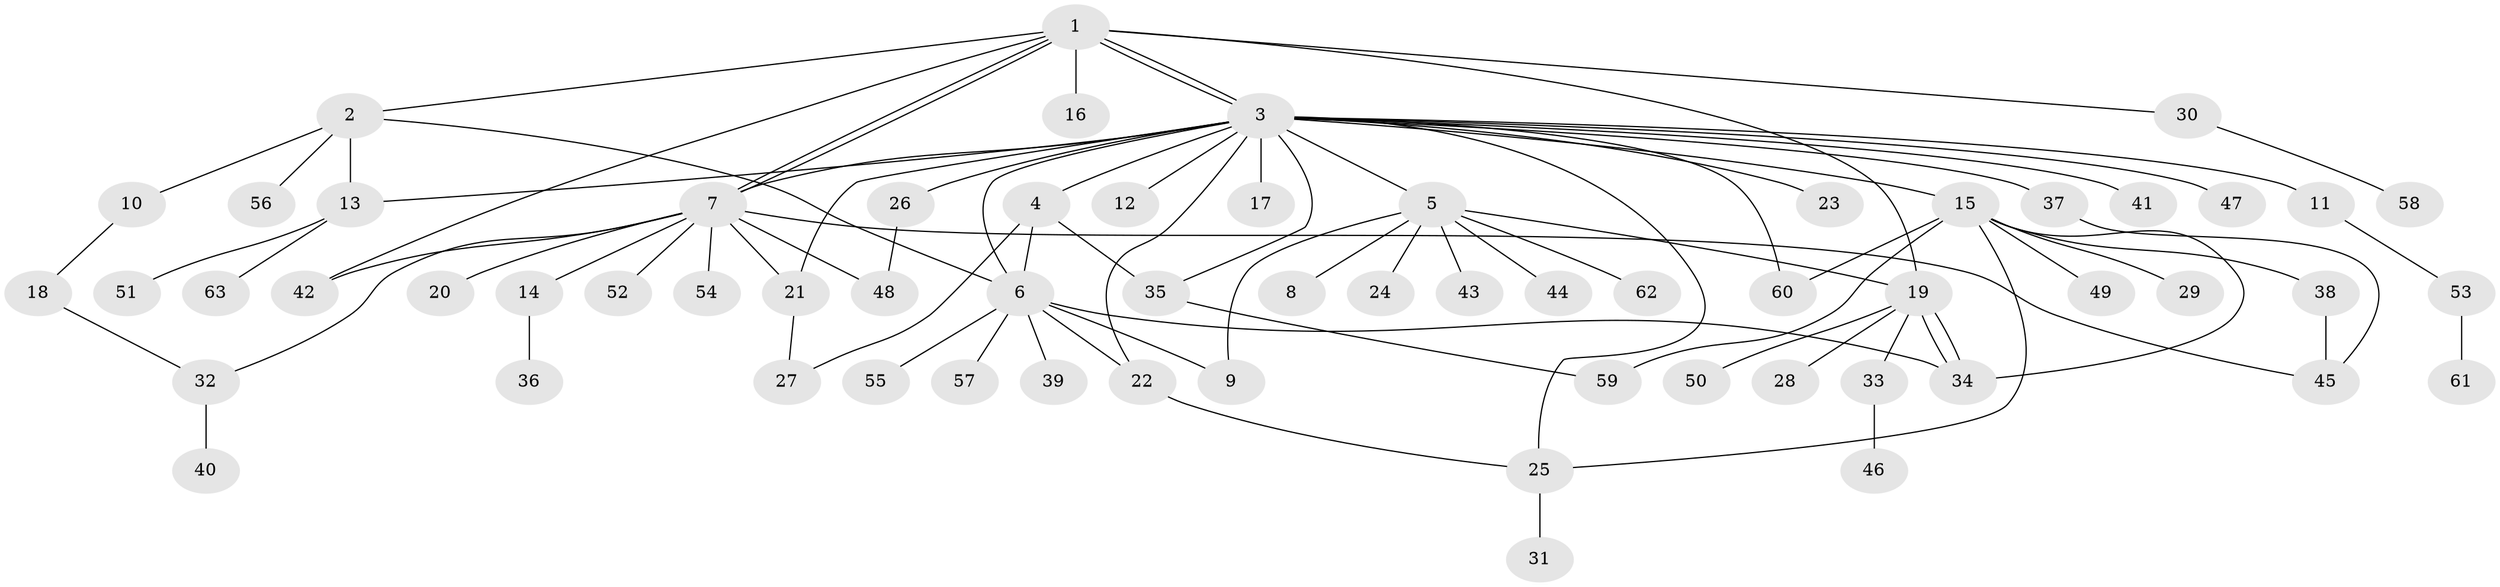 // coarse degree distribution, {10: 0.05555555555555555, 4: 0.05555555555555555, 12: 0.05555555555555555, 5: 0.1111111111111111, 1: 0.6111111111111112, 2: 0.05555555555555555, 3: 0.05555555555555555}
// Generated by graph-tools (version 1.1) at 2025/18/03/04/25 18:18:08]
// undirected, 63 vertices, 86 edges
graph export_dot {
graph [start="1"]
  node [color=gray90,style=filled];
  1;
  2;
  3;
  4;
  5;
  6;
  7;
  8;
  9;
  10;
  11;
  12;
  13;
  14;
  15;
  16;
  17;
  18;
  19;
  20;
  21;
  22;
  23;
  24;
  25;
  26;
  27;
  28;
  29;
  30;
  31;
  32;
  33;
  34;
  35;
  36;
  37;
  38;
  39;
  40;
  41;
  42;
  43;
  44;
  45;
  46;
  47;
  48;
  49;
  50;
  51;
  52;
  53;
  54;
  55;
  56;
  57;
  58;
  59;
  60;
  61;
  62;
  63;
  1 -- 2;
  1 -- 3;
  1 -- 3;
  1 -- 7;
  1 -- 7;
  1 -- 16;
  1 -- 19;
  1 -- 30;
  1 -- 42;
  2 -- 6;
  2 -- 10;
  2 -- 13;
  2 -- 56;
  3 -- 4;
  3 -- 5;
  3 -- 6;
  3 -- 7;
  3 -- 11;
  3 -- 12;
  3 -- 13;
  3 -- 15;
  3 -- 17;
  3 -- 21;
  3 -- 22;
  3 -- 23;
  3 -- 25;
  3 -- 26;
  3 -- 35;
  3 -- 37;
  3 -- 41;
  3 -- 47;
  3 -- 60;
  4 -- 6;
  4 -- 27;
  4 -- 35;
  5 -- 8;
  5 -- 9;
  5 -- 19;
  5 -- 24;
  5 -- 43;
  5 -- 44;
  5 -- 62;
  6 -- 9;
  6 -- 22;
  6 -- 34;
  6 -- 39;
  6 -- 55;
  6 -- 57;
  7 -- 14;
  7 -- 20;
  7 -- 21;
  7 -- 32;
  7 -- 42;
  7 -- 45;
  7 -- 48;
  7 -- 52;
  7 -- 54;
  10 -- 18;
  11 -- 53;
  13 -- 51;
  13 -- 63;
  14 -- 36;
  15 -- 25;
  15 -- 29;
  15 -- 34;
  15 -- 38;
  15 -- 49;
  15 -- 59;
  15 -- 60;
  18 -- 32;
  19 -- 28;
  19 -- 33;
  19 -- 34;
  19 -- 34;
  19 -- 50;
  21 -- 27;
  22 -- 25;
  25 -- 31;
  26 -- 48;
  30 -- 58;
  32 -- 40;
  33 -- 46;
  35 -- 59;
  37 -- 45;
  38 -- 45;
  53 -- 61;
}
